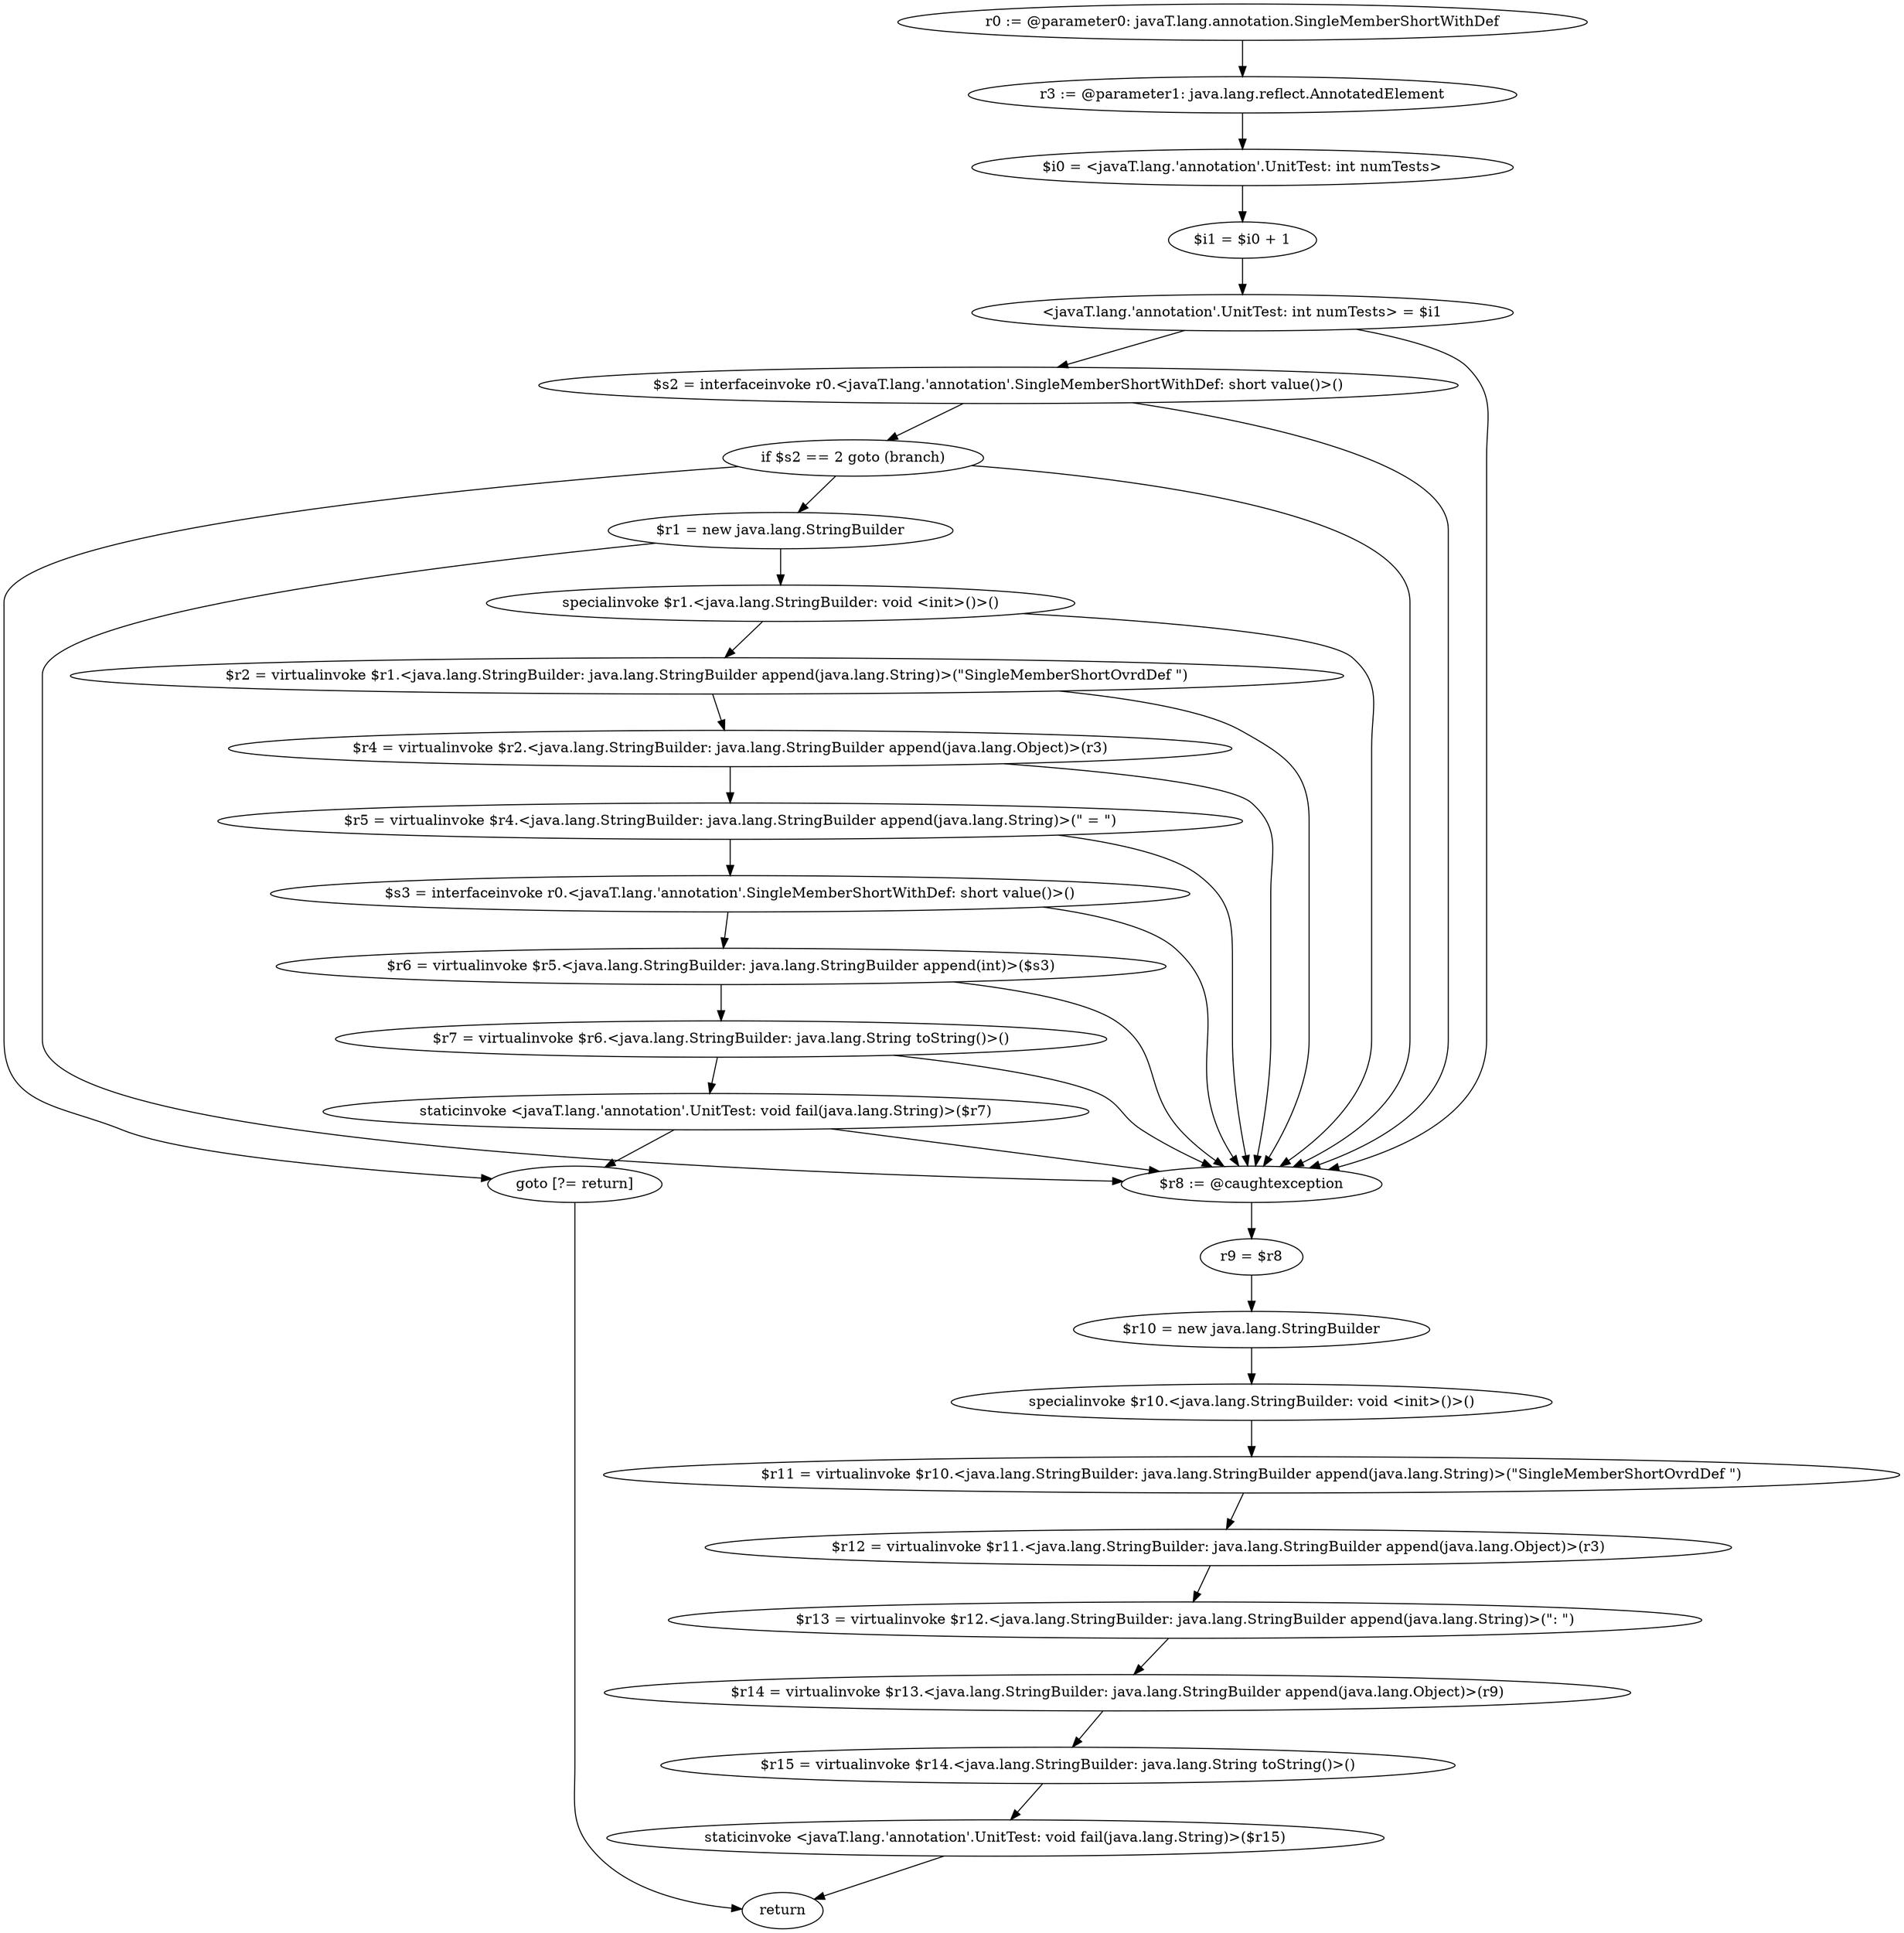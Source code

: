 digraph "unitGraph" {
    "r0 := @parameter0: javaT.lang.annotation.SingleMemberShortWithDef"
    "r3 := @parameter1: java.lang.reflect.AnnotatedElement"
    "$i0 = <javaT.lang.'annotation'.UnitTest: int numTests>"
    "$i1 = $i0 + 1"
    "<javaT.lang.'annotation'.UnitTest: int numTests> = $i1"
    "$s2 = interfaceinvoke r0.<javaT.lang.'annotation'.SingleMemberShortWithDef: short value()>()"
    "if $s2 == 2 goto (branch)"
    "$r1 = new java.lang.StringBuilder"
    "specialinvoke $r1.<java.lang.StringBuilder: void <init>()>()"
    "$r2 = virtualinvoke $r1.<java.lang.StringBuilder: java.lang.StringBuilder append(java.lang.String)>(\"SingleMemberShortOvrdDef \")"
    "$r4 = virtualinvoke $r2.<java.lang.StringBuilder: java.lang.StringBuilder append(java.lang.Object)>(r3)"
    "$r5 = virtualinvoke $r4.<java.lang.StringBuilder: java.lang.StringBuilder append(java.lang.String)>(\" = \")"
    "$s3 = interfaceinvoke r0.<javaT.lang.'annotation'.SingleMemberShortWithDef: short value()>()"
    "$r6 = virtualinvoke $r5.<java.lang.StringBuilder: java.lang.StringBuilder append(int)>($s3)"
    "$r7 = virtualinvoke $r6.<java.lang.StringBuilder: java.lang.String toString()>()"
    "staticinvoke <javaT.lang.'annotation'.UnitTest: void fail(java.lang.String)>($r7)"
    "goto [?= return]"
    "$r8 := @caughtexception"
    "r9 = $r8"
    "$r10 = new java.lang.StringBuilder"
    "specialinvoke $r10.<java.lang.StringBuilder: void <init>()>()"
    "$r11 = virtualinvoke $r10.<java.lang.StringBuilder: java.lang.StringBuilder append(java.lang.String)>(\"SingleMemberShortOvrdDef \")"
    "$r12 = virtualinvoke $r11.<java.lang.StringBuilder: java.lang.StringBuilder append(java.lang.Object)>(r3)"
    "$r13 = virtualinvoke $r12.<java.lang.StringBuilder: java.lang.StringBuilder append(java.lang.String)>(\": \")"
    "$r14 = virtualinvoke $r13.<java.lang.StringBuilder: java.lang.StringBuilder append(java.lang.Object)>(r9)"
    "$r15 = virtualinvoke $r14.<java.lang.StringBuilder: java.lang.String toString()>()"
    "staticinvoke <javaT.lang.'annotation'.UnitTest: void fail(java.lang.String)>($r15)"
    "return"
    "r0 := @parameter0: javaT.lang.annotation.SingleMemberShortWithDef"->"r3 := @parameter1: java.lang.reflect.AnnotatedElement";
    "r3 := @parameter1: java.lang.reflect.AnnotatedElement"->"$i0 = <javaT.lang.'annotation'.UnitTest: int numTests>";
    "$i0 = <javaT.lang.'annotation'.UnitTest: int numTests>"->"$i1 = $i0 + 1";
    "$i1 = $i0 + 1"->"<javaT.lang.'annotation'.UnitTest: int numTests> = $i1";
    "<javaT.lang.'annotation'.UnitTest: int numTests> = $i1"->"$s2 = interfaceinvoke r0.<javaT.lang.'annotation'.SingleMemberShortWithDef: short value()>()";
    "<javaT.lang.'annotation'.UnitTest: int numTests> = $i1"->"$r8 := @caughtexception";
    "$s2 = interfaceinvoke r0.<javaT.lang.'annotation'.SingleMemberShortWithDef: short value()>()"->"if $s2 == 2 goto (branch)";
    "$s2 = interfaceinvoke r0.<javaT.lang.'annotation'.SingleMemberShortWithDef: short value()>()"->"$r8 := @caughtexception";
    "if $s2 == 2 goto (branch)"->"$r1 = new java.lang.StringBuilder";
    "if $s2 == 2 goto (branch)"->"goto [?= return]";
    "if $s2 == 2 goto (branch)"->"$r8 := @caughtexception";
    "$r1 = new java.lang.StringBuilder"->"specialinvoke $r1.<java.lang.StringBuilder: void <init>()>()";
    "$r1 = new java.lang.StringBuilder"->"$r8 := @caughtexception";
    "specialinvoke $r1.<java.lang.StringBuilder: void <init>()>()"->"$r2 = virtualinvoke $r1.<java.lang.StringBuilder: java.lang.StringBuilder append(java.lang.String)>(\"SingleMemberShortOvrdDef \")";
    "specialinvoke $r1.<java.lang.StringBuilder: void <init>()>()"->"$r8 := @caughtexception";
    "$r2 = virtualinvoke $r1.<java.lang.StringBuilder: java.lang.StringBuilder append(java.lang.String)>(\"SingleMemberShortOvrdDef \")"->"$r4 = virtualinvoke $r2.<java.lang.StringBuilder: java.lang.StringBuilder append(java.lang.Object)>(r3)";
    "$r2 = virtualinvoke $r1.<java.lang.StringBuilder: java.lang.StringBuilder append(java.lang.String)>(\"SingleMemberShortOvrdDef \")"->"$r8 := @caughtexception";
    "$r4 = virtualinvoke $r2.<java.lang.StringBuilder: java.lang.StringBuilder append(java.lang.Object)>(r3)"->"$r5 = virtualinvoke $r4.<java.lang.StringBuilder: java.lang.StringBuilder append(java.lang.String)>(\" = \")";
    "$r4 = virtualinvoke $r2.<java.lang.StringBuilder: java.lang.StringBuilder append(java.lang.Object)>(r3)"->"$r8 := @caughtexception";
    "$r5 = virtualinvoke $r4.<java.lang.StringBuilder: java.lang.StringBuilder append(java.lang.String)>(\" = \")"->"$s3 = interfaceinvoke r0.<javaT.lang.'annotation'.SingleMemberShortWithDef: short value()>()";
    "$r5 = virtualinvoke $r4.<java.lang.StringBuilder: java.lang.StringBuilder append(java.lang.String)>(\" = \")"->"$r8 := @caughtexception";
    "$s3 = interfaceinvoke r0.<javaT.lang.'annotation'.SingleMemberShortWithDef: short value()>()"->"$r6 = virtualinvoke $r5.<java.lang.StringBuilder: java.lang.StringBuilder append(int)>($s3)";
    "$s3 = interfaceinvoke r0.<javaT.lang.'annotation'.SingleMemberShortWithDef: short value()>()"->"$r8 := @caughtexception";
    "$r6 = virtualinvoke $r5.<java.lang.StringBuilder: java.lang.StringBuilder append(int)>($s3)"->"$r7 = virtualinvoke $r6.<java.lang.StringBuilder: java.lang.String toString()>()";
    "$r6 = virtualinvoke $r5.<java.lang.StringBuilder: java.lang.StringBuilder append(int)>($s3)"->"$r8 := @caughtexception";
    "$r7 = virtualinvoke $r6.<java.lang.StringBuilder: java.lang.String toString()>()"->"staticinvoke <javaT.lang.'annotation'.UnitTest: void fail(java.lang.String)>($r7)";
    "$r7 = virtualinvoke $r6.<java.lang.StringBuilder: java.lang.String toString()>()"->"$r8 := @caughtexception";
    "staticinvoke <javaT.lang.'annotation'.UnitTest: void fail(java.lang.String)>($r7)"->"goto [?= return]";
    "staticinvoke <javaT.lang.'annotation'.UnitTest: void fail(java.lang.String)>($r7)"->"$r8 := @caughtexception";
    "goto [?= return]"->"return";
    "$r8 := @caughtexception"->"r9 = $r8";
    "r9 = $r8"->"$r10 = new java.lang.StringBuilder";
    "$r10 = new java.lang.StringBuilder"->"specialinvoke $r10.<java.lang.StringBuilder: void <init>()>()";
    "specialinvoke $r10.<java.lang.StringBuilder: void <init>()>()"->"$r11 = virtualinvoke $r10.<java.lang.StringBuilder: java.lang.StringBuilder append(java.lang.String)>(\"SingleMemberShortOvrdDef \")";
    "$r11 = virtualinvoke $r10.<java.lang.StringBuilder: java.lang.StringBuilder append(java.lang.String)>(\"SingleMemberShortOvrdDef \")"->"$r12 = virtualinvoke $r11.<java.lang.StringBuilder: java.lang.StringBuilder append(java.lang.Object)>(r3)";
    "$r12 = virtualinvoke $r11.<java.lang.StringBuilder: java.lang.StringBuilder append(java.lang.Object)>(r3)"->"$r13 = virtualinvoke $r12.<java.lang.StringBuilder: java.lang.StringBuilder append(java.lang.String)>(\": \")";
    "$r13 = virtualinvoke $r12.<java.lang.StringBuilder: java.lang.StringBuilder append(java.lang.String)>(\": \")"->"$r14 = virtualinvoke $r13.<java.lang.StringBuilder: java.lang.StringBuilder append(java.lang.Object)>(r9)";
    "$r14 = virtualinvoke $r13.<java.lang.StringBuilder: java.lang.StringBuilder append(java.lang.Object)>(r9)"->"$r15 = virtualinvoke $r14.<java.lang.StringBuilder: java.lang.String toString()>()";
    "$r15 = virtualinvoke $r14.<java.lang.StringBuilder: java.lang.String toString()>()"->"staticinvoke <javaT.lang.'annotation'.UnitTest: void fail(java.lang.String)>($r15)";
    "staticinvoke <javaT.lang.'annotation'.UnitTest: void fail(java.lang.String)>($r15)"->"return";
}
